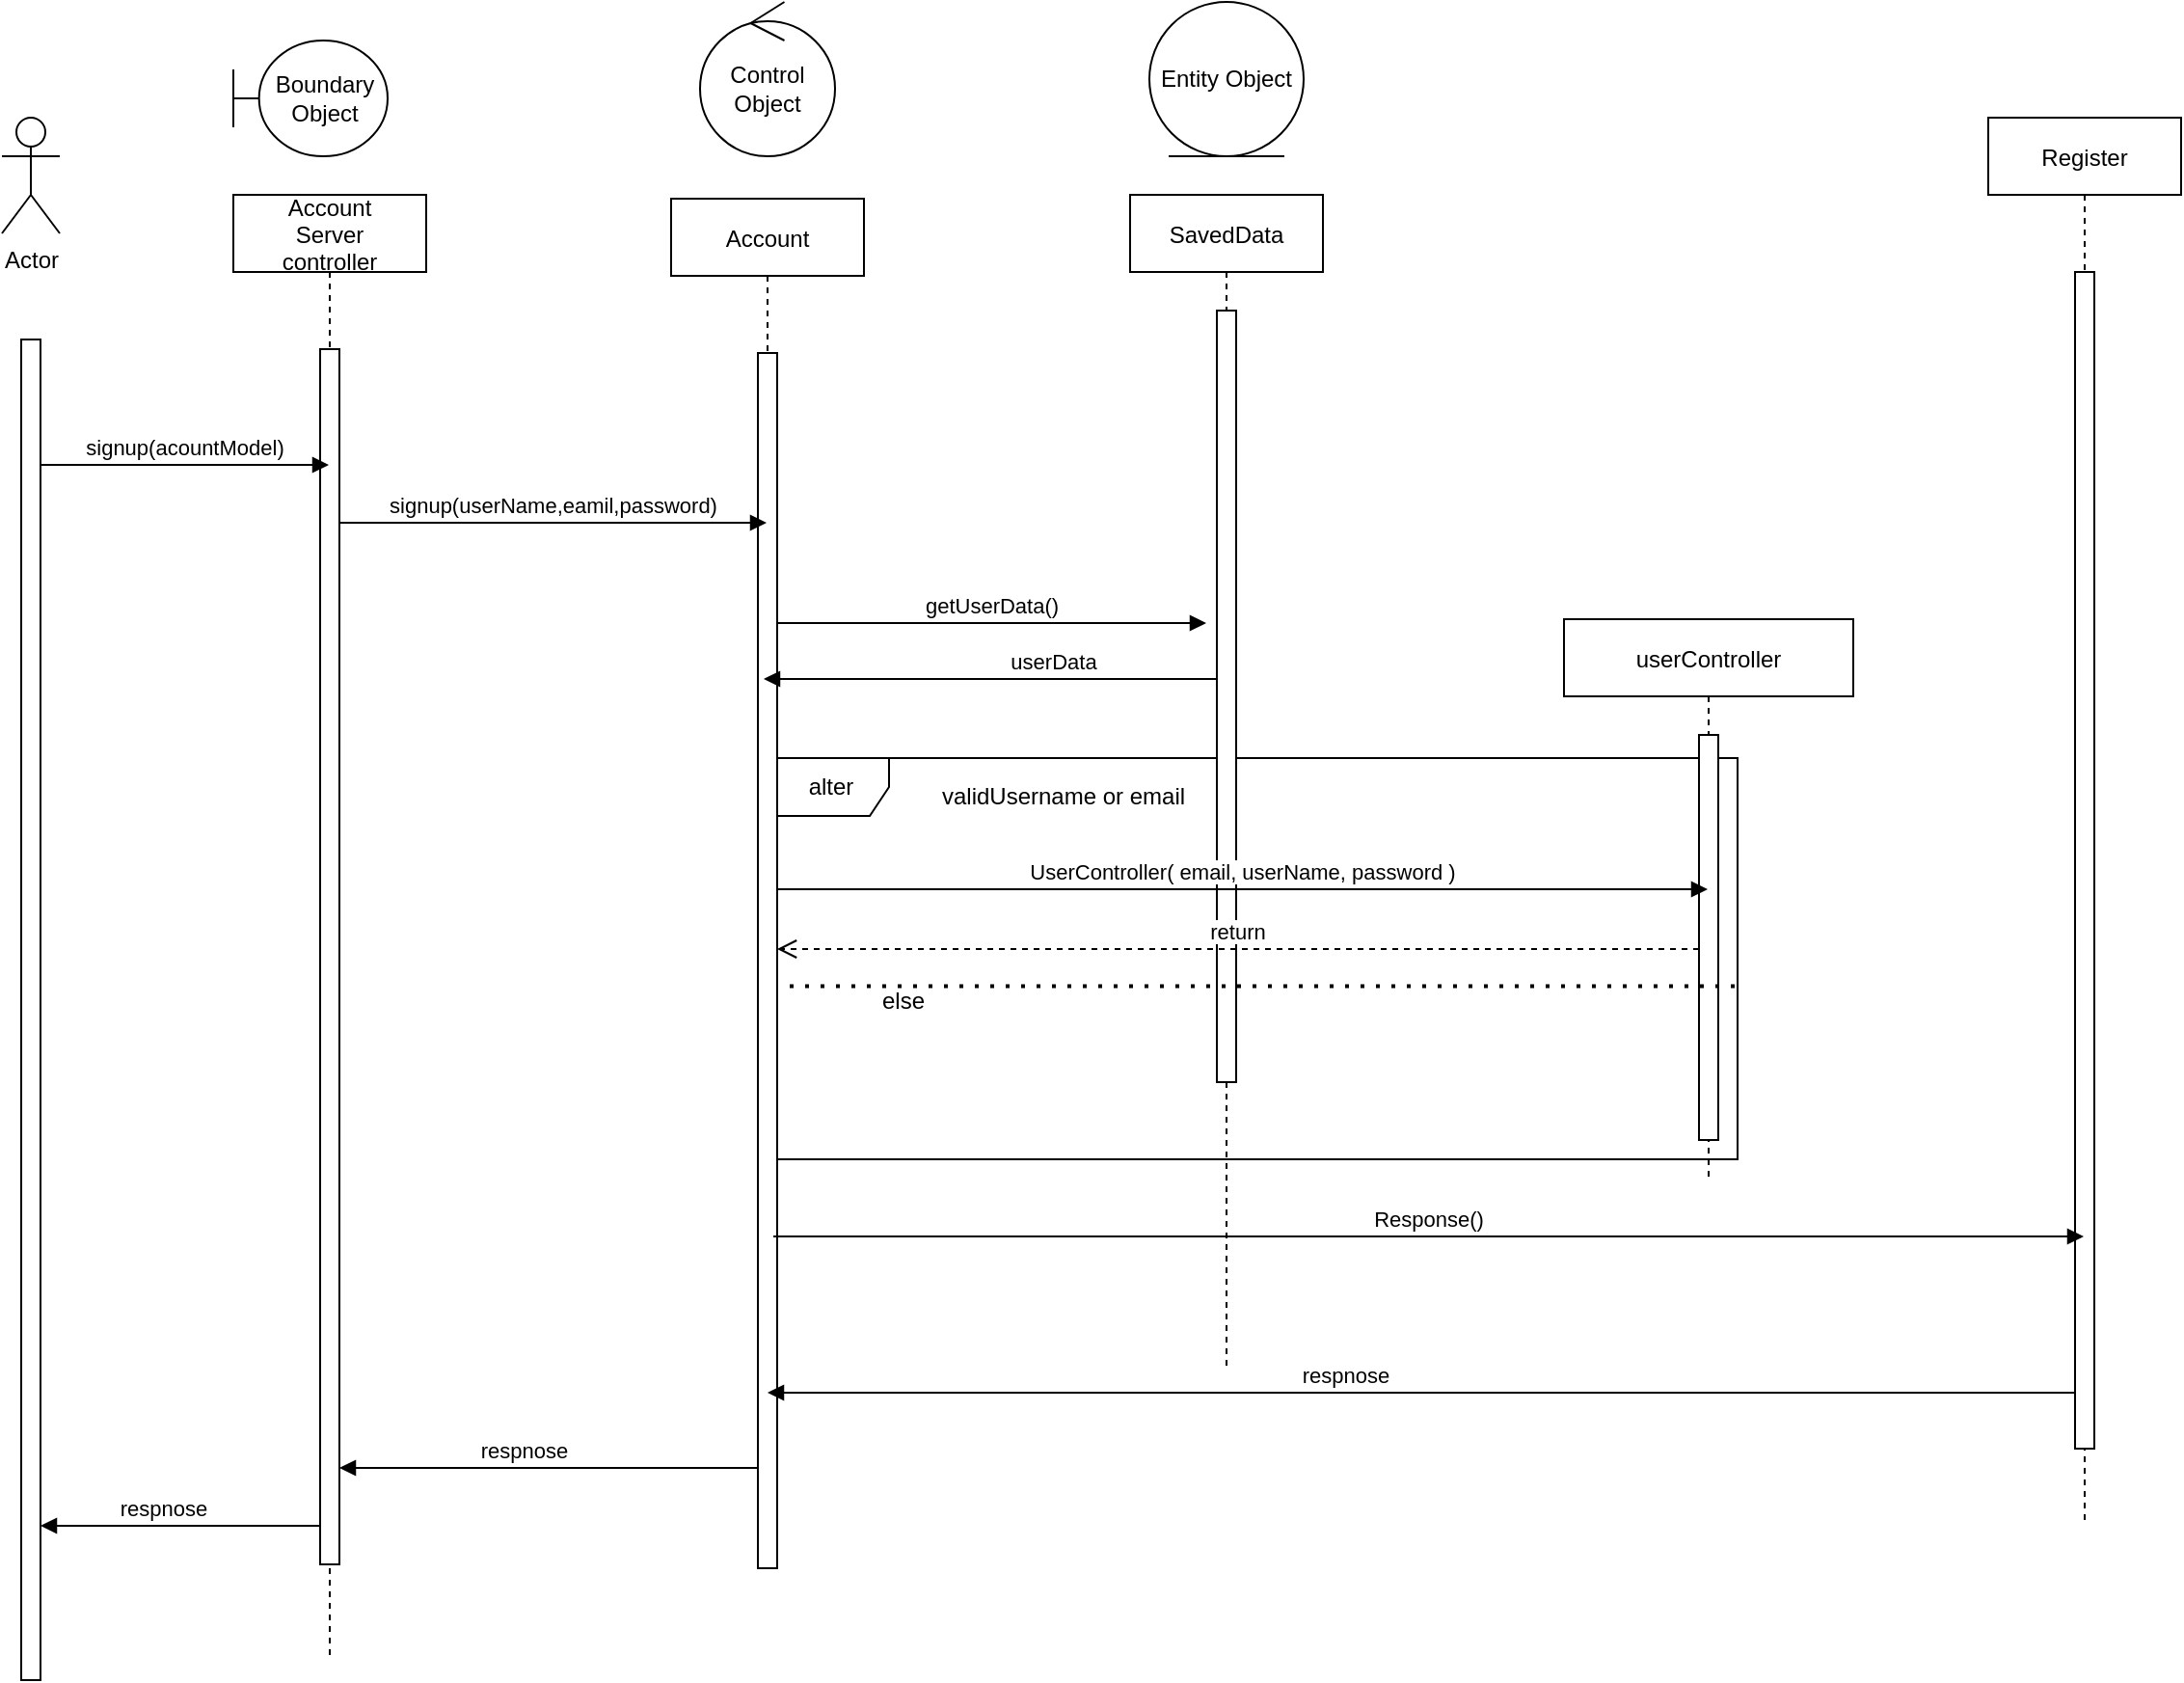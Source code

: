 <mxfile version="13.9.9" type="device"><diagram id="kgpKYQtTHZ0yAKxKKP6v" name="Page-1"><mxGraphModel dx="1086" dy="846" grid="1" gridSize="10" guides="1" tooltips="1" connect="1" arrows="1" fold="1" page="1" pageScale="1" pageWidth="850" pageHeight="1100" math="0" shadow="0"><root><mxCell id="0"/><mxCell id="1" parent="0"/><mxCell id="bmoeC3BYCd9chXnEZ9mg-62" value="alter" style="shape=umlFrame;whiteSpace=wrap;html=1;" parent="1" vertex="1"><mxGeometry x="460" y="402" width="500" height="208" as="geometry"/></mxCell><mxCell id="3nuBFxr9cyL0pnOWT2aG-1" value="Account&#10;Server&#10;controller" style="shape=umlLifeline;perimeter=lifelinePerimeter;container=1;collapsible=0;recursiveResize=0;rounded=0;shadow=0;strokeWidth=1;" parent="1" vertex="1"><mxGeometry x="180" y="110" width="100" height="760" as="geometry"/></mxCell><mxCell id="3nuBFxr9cyL0pnOWT2aG-2" value="" style="points=[];perimeter=orthogonalPerimeter;rounded=0;shadow=0;strokeWidth=1;" parent="3nuBFxr9cyL0pnOWT2aG-1" vertex="1"><mxGeometry x="45" y="80" width="10" height="630" as="geometry"/></mxCell><mxCell id="3nuBFxr9cyL0pnOWT2aG-5" value="userController" style="shape=umlLifeline;perimeter=lifelinePerimeter;container=1;collapsible=0;recursiveResize=0;rounded=0;shadow=0;strokeWidth=1;" parent="1" vertex="1"><mxGeometry x="870" y="330" width="150" height="290" as="geometry"/></mxCell><mxCell id="3nuBFxr9cyL0pnOWT2aG-6" value="" style="points=[];perimeter=orthogonalPerimeter;rounded=0;shadow=0;strokeWidth=1;" parent="3nuBFxr9cyL0pnOWT2aG-5" vertex="1"><mxGeometry x="70" y="60" width="10" height="210" as="geometry"/></mxCell><mxCell id="scyEJFPipndW-D9jY9zB-1" value="Actor" style="shape=umlActor;verticalLabelPosition=bottom;verticalAlign=top;html=1;outlineConnect=0;" parent="1" vertex="1"><mxGeometry x="60" y="70" width="30" height="60" as="geometry"/></mxCell><mxCell id="scyEJFPipndW-D9jY9zB-8" value="" style="points=[];perimeter=orthogonalPerimeter;rounded=0;shadow=0;strokeWidth=1;" parent="1" vertex="1"><mxGeometry x="70" y="185" width="10" height="695" as="geometry"/></mxCell><mxCell id="scyEJFPipndW-D9jY9zB-9" value="Boundary Object" style="shape=umlBoundary;whiteSpace=wrap;html=1;" parent="1" vertex="1"><mxGeometry x="180" y="30" width="80" height="60" as="geometry"/></mxCell><mxCell id="scyEJFPipndW-D9jY9zB-13" value="signup(acountModel)" style="verticalAlign=bottom;endArrow=block;shadow=0;strokeWidth=1;" parent="1" target="3nuBFxr9cyL0pnOWT2aG-1" edge="1"><mxGeometry relative="1" as="geometry"><mxPoint x="80" y="250" as="sourcePoint"/><mxPoint x="220" y="230" as="targetPoint"/></mxGeometry></mxCell><mxCell id="scyEJFPipndW-D9jY9zB-18" value="Register" style="shape=umlLifeline;perimeter=lifelinePerimeter;container=1;collapsible=0;recursiveResize=0;rounded=0;shadow=0;strokeWidth=1;" parent="1" vertex="1"><mxGeometry x="1090" y="70" width="100" height="730" as="geometry"/></mxCell><mxCell id="scyEJFPipndW-D9jY9zB-19" value="" style="points=[];perimeter=orthogonalPerimeter;rounded=0;shadow=0;strokeWidth=1;" parent="scyEJFPipndW-D9jY9zB-18" vertex="1"><mxGeometry x="45" y="80" width="10" height="610" as="geometry"/></mxCell><mxCell id="scyEJFPipndW-D9jY9zB-21" value="Account" style="shape=umlLifeline;perimeter=lifelinePerimeter;container=1;collapsible=0;recursiveResize=0;rounded=0;shadow=0;strokeWidth=1;" parent="1" vertex="1"><mxGeometry x="407" y="112" width="100" height="710" as="geometry"/></mxCell><mxCell id="scyEJFPipndW-D9jY9zB-22" value="" style="points=[];perimeter=orthogonalPerimeter;rounded=0;shadow=0;strokeWidth=1;" parent="scyEJFPipndW-D9jY9zB-21" vertex="1"><mxGeometry x="45" y="80" width="10" height="630" as="geometry"/></mxCell><mxCell id="scyEJFPipndW-D9jY9zB-17" value="userData" style="verticalAlign=bottom;endArrow=block;entryX=1;entryY=0;shadow=0;strokeWidth=1;" parent="1" edge="1"><mxGeometry x="-0.257" relative="1" as="geometry"><mxPoint x="694.5" y="361" as="sourcePoint"/><mxPoint x="455" y="361" as="targetPoint"/><Array as="points"><mxPoint x="585" y="361"/><mxPoint x="465" y="361"/></Array><mxPoint as="offset"/></mxGeometry></mxCell><mxCell id="bmoeC3BYCd9chXnEZ9mg-18" value="SavedData" style="shape=umlLifeline;perimeter=lifelinePerimeter;container=1;collapsible=0;recursiveResize=0;rounded=0;shadow=0;strokeWidth=1;" parent="1" vertex="1"><mxGeometry x="645" y="110" width="100" height="610" as="geometry"/></mxCell><mxCell id="bmoeC3BYCd9chXnEZ9mg-19" value="" style="points=[];perimeter=orthogonalPerimeter;rounded=0;shadow=0;strokeWidth=1;" parent="bmoeC3BYCd9chXnEZ9mg-18" vertex="1"><mxGeometry x="45" y="60" width="10" height="400" as="geometry"/></mxCell><mxCell id="bmoeC3BYCd9chXnEZ9mg-21" value="Entity Object" style="ellipse;shape=umlEntity;whiteSpace=wrap;html=1;" parent="1" vertex="1"><mxGeometry x="655" y="10" width="80" height="80" as="geometry"/></mxCell><mxCell id="bmoeC3BYCd9chXnEZ9mg-22" value="Control Object" style="ellipse;shape=umlControl;whiteSpace=wrap;html=1;" parent="1" vertex="1"><mxGeometry x="422" y="10" width="70" height="80" as="geometry"/></mxCell><mxCell id="bmoeC3BYCd9chXnEZ9mg-26" value="getUserData()" style="verticalAlign=bottom;endArrow=block;shadow=0;strokeWidth=1;" parent="1" source="scyEJFPipndW-D9jY9zB-22" edge="1"><mxGeometry relative="1" as="geometry"><mxPoint x="455.5" y="332" as="sourcePoint"/><Array as="points"><mxPoint x="465.5" y="332"/><mxPoint x="595.5" y="332"/></Array><mxPoint x="684.5" y="332" as="targetPoint"/></mxGeometry></mxCell><mxCell id="mWJrc9XNezADCQ2NWJOQ-2" value="" style="endArrow=none;dashed=1;html=1;dashPattern=1 3;strokeWidth=2;exitX=0.017;exitY=0.477;exitDx=0;exitDy=0;exitPerimeter=0;entryX=1;entryY=0.477;entryDx=0;entryDy=0;entryPerimeter=0;" parent="1" edge="1"><mxGeometry width="50" height="50" relative="1" as="geometry"><mxPoint x="468.5" y="520.216" as="sourcePoint"/><mxPoint x="960" y="520.216" as="targetPoint"/></mxGeometry></mxCell><mxCell id="mWJrc9XNezADCQ2NWJOQ-4" value="validUsername or email" style="text;html=1;align=center;verticalAlign=middle;resizable=0;points=[];autosize=1;" parent="1" vertex="1"><mxGeometry x="540" y="412" width="140" height="20" as="geometry"/></mxCell><mxCell id="mWJrc9XNezADCQ2NWJOQ-5" value="else" style="text;html=1;align=center;verticalAlign=middle;resizable=0;points=[];autosize=1;" parent="1" vertex="1"><mxGeometry x="507" y="518" width="40" height="20" as="geometry"/></mxCell><mxCell id="iq_bSKuDRN6Nk6izCdZx-25" value="signup(userName,eamil,password)" style="verticalAlign=bottom;endArrow=block;shadow=0;strokeWidth=1;" parent="1" target="scyEJFPipndW-D9jY9zB-21" edge="1"><mxGeometry relative="1" as="geometry"><mxPoint x="235" y="280" as="sourcePoint"/><mxPoint x="384.5" y="280" as="targetPoint"/></mxGeometry></mxCell><mxCell id="iq_bSKuDRN6Nk6izCdZx-26" value="UserController( email, userName, password )" style="verticalAlign=bottom;endArrow=block;shadow=0;strokeWidth=1;" parent="1" source="scyEJFPipndW-D9jY9zB-22" target="3nuBFxr9cyL0pnOWT2aG-5" edge="1"><mxGeometry relative="1" as="geometry"><mxPoint x="230.0" y="470" as="sourcePoint"/><Array as="points"><mxPoint x="520" y="470"/></Array><mxPoint x="439.5" y="470" as="targetPoint"/></mxGeometry></mxCell><mxCell id="scyEJFPipndW-D9jY9zB-24" value="Response()" style="verticalAlign=bottom;endArrow=block;shadow=0;strokeWidth=1;" parent="1" target="scyEJFPipndW-D9jY9zB-18" edge="1"><mxGeometry relative="1" as="geometry"><mxPoint x="460" y="650" as="sourcePoint"/><mxPoint x="420.4" y="650.13" as="targetPoint"/><Array as="points"/></mxGeometry></mxCell><mxCell id="bmoeC3BYCd9chXnEZ9mg-28" value="respnose" style="verticalAlign=bottom;endArrow=block;shadow=0;strokeWidth=1;" parent="1" target="scyEJFPipndW-D9jY9zB-21" edge="1"><mxGeometry x="0.115" relative="1" as="geometry"><mxPoint x="1135" y="731" as="sourcePoint"/><mxPoint x="935.5" y="731" as="targetPoint"/><Array as="points"><mxPoint x="1065.5" y="731"/><mxPoint x="945.5" y="731"/></Array><mxPoint as="offset"/></mxGeometry></mxCell><mxCell id="iq_bSKuDRN6Nk6izCdZx-28" value="respnose" style="verticalAlign=bottom;endArrow=block;shadow=0;strokeWidth=1;" parent="1" edge="1"><mxGeometry x="0.115" relative="1" as="geometry"><mxPoint x="452" y="770" as="sourcePoint"/><mxPoint x="235" y="770" as="targetPoint"/><Array as="points"/><mxPoint as="offset"/></mxGeometry></mxCell><mxCell id="bmoeC3BYCd9chXnEZ9mg-8" value="return" style="verticalAlign=bottom;endArrow=open;dashed=1;endSize=8;shadow=0;strokeWidth=1;" parent="1" edge="1"><mxGeometry relative="1" as="geometry"><mxPoint x="462" y="501" as="targetPoint"/><mxPoint x="940" y="501" as="sourcePoint"/></mxGeometry></mxCell><mxCell id="iq_bSKuDRN6Nk6izCdZx-29" value="respnose" style="verticalAlign=bottom;endArrow=block;shadow=0;strokeWidth=1;" parent="1" source="3nuBFxr9cyL0pnOWT2aG-2" edge="1"><mxGeometry x="0.115" relative="1" as="geometry"><mxPoint x="230" y="800" as="sourcePoint"/><mxPoint x="80" y="800" as="targetPoint"/><Array as="points"/><mxPoint as="offset"/></mxGeometry></mxCell></root></mxGraphModel></diagram></mxfile>